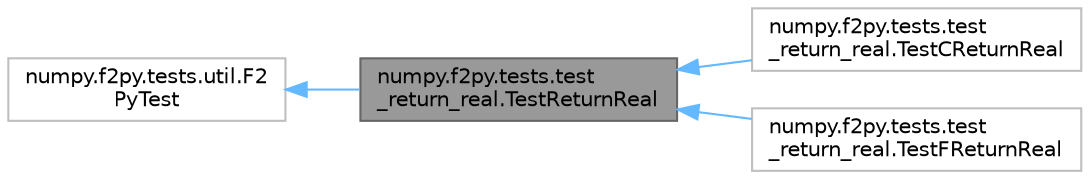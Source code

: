 digraph "numpy.f2py.tests.test_return_real.TestReturnReal"
{
 // LATEX_PDF_SIZE
  bgcolor="transparent";
  edge [fontname=Helvetica,fontsize=10,labelfontname=Helvetica,labelfontsize=10];
  node [fontname=Helvetica,fontsize=10,shape=box,height=0.2,width=0.4];
  rankdir="LR";
  Node1 [id="Node000001",label="numpy.f2py.tests.test\l_return_real.TestReturnReal",height=0.2,width=0.4,color="gray40", fillcolor="grey60", style="filled", fontcolor="black",tooltip=" "];
  Node2 -> Node1 [id="edge1_Node000001_Node000002",dir="back",color="steelblue1",style="solid",tooltip=" "];
  Node2 [id="Node000002",label="numpy.f2py.tests.util.F2\lPyTest",height=0.2,width=0.4,color="grey75", fillcolor="white", style="filled",URL="$de/d71/classnumpy_1_1f2py_1_1tests_1_1util_1_1F2PyTest.html",tooltip=" "];
  Node1 -> Node3 [id="edge2_Node000001_Node000003",dir="back",color="steelblue1",style="solid",tooltip=" "];
  Node3 [id="Node000003",label="numpy.f2py.tests.test\l_return_real.TestCReturnReal",height=0.2,width=0.4,color="grey75", fillcolor="white", style="filled",URL="$d6/d97/classnumpy_1_1f2py_1_1tests_1_1test__return__real_1_1TestCReturnReal.html",tooltip=" "];
  Node1 -> Node4 [id="edge3_Node000001_Node000004",dir="back",color="steelblue1",style="solid",tooltip=" "];
  Node4 [id="Node000004",label="numpy.f2py.tests.test\l_return_real.TestFReturnReal",height=0.2,width=0.4,color="grey75", fillcolor="white", style="filled",URL="$df/d7b/classnumpy_1_1f2py_1_1tests_1_1test__return__real_1_1TestFReturnReal.html",tooltip=" "];
}
